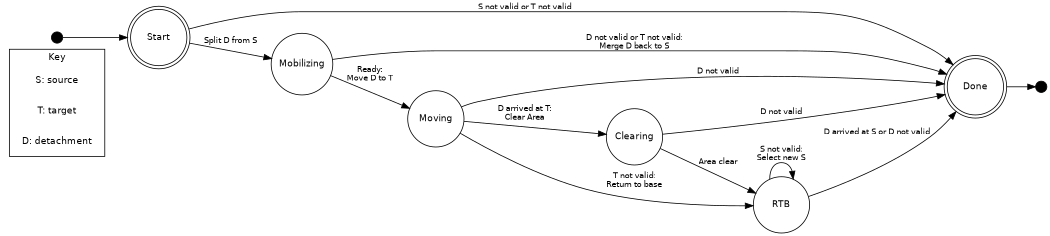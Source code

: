 digraph finite_state_machine {
    graph [fontname = "helvetica" fontsize = 12];
    node [fontname = "helvetica" fontsize = 12];
    size=7
    edge [fontname = "helvetica" fontsize = 10];
    // size="8,5"
    rankdir=LR;
    subgraph cluster_key {
        label="Key";
        node[shape=plaintext height=0.1];
        S[label="S: source"];
        T[label="T: target"];
        D[label="D: detachment"];
        // { rank=source; S T D }
    }

    node [shape = doublecircle width = 1]; Start, Done;
    node [shape = point width = 0.2]; start, end;

    node [shape = circle width = 1];
    start -> Start;
    Start -> Done [ label = "S not valid or T not valid"];
    Start -> Mobilizing [ label = "Split D from S" ];
    Mobilizing -> Done [ label = "D not valid or T not valid:\nMerge D back to S"];
    Mobilizing -> Moving [ label = "Ready:\nMove D to T" ];
    Moving -> Clearing [ label = "D arrived at T:\nClear Area" ];
    Moving -> RTB [ label = "T not valid:\nReturn to base" ];
    Moving -> Done [ label = "D not valid" ];
    Clearing -> RTB [ label = "Area clear" ];
    Clearing -> Done [ label = "D not valid" ];
    RTB -> RTB [ label = "S not valid:\nSelect new S" ];
    RTB -> Done [ label = "D arrived at S or D not valid" ];
    Done -> end;
}